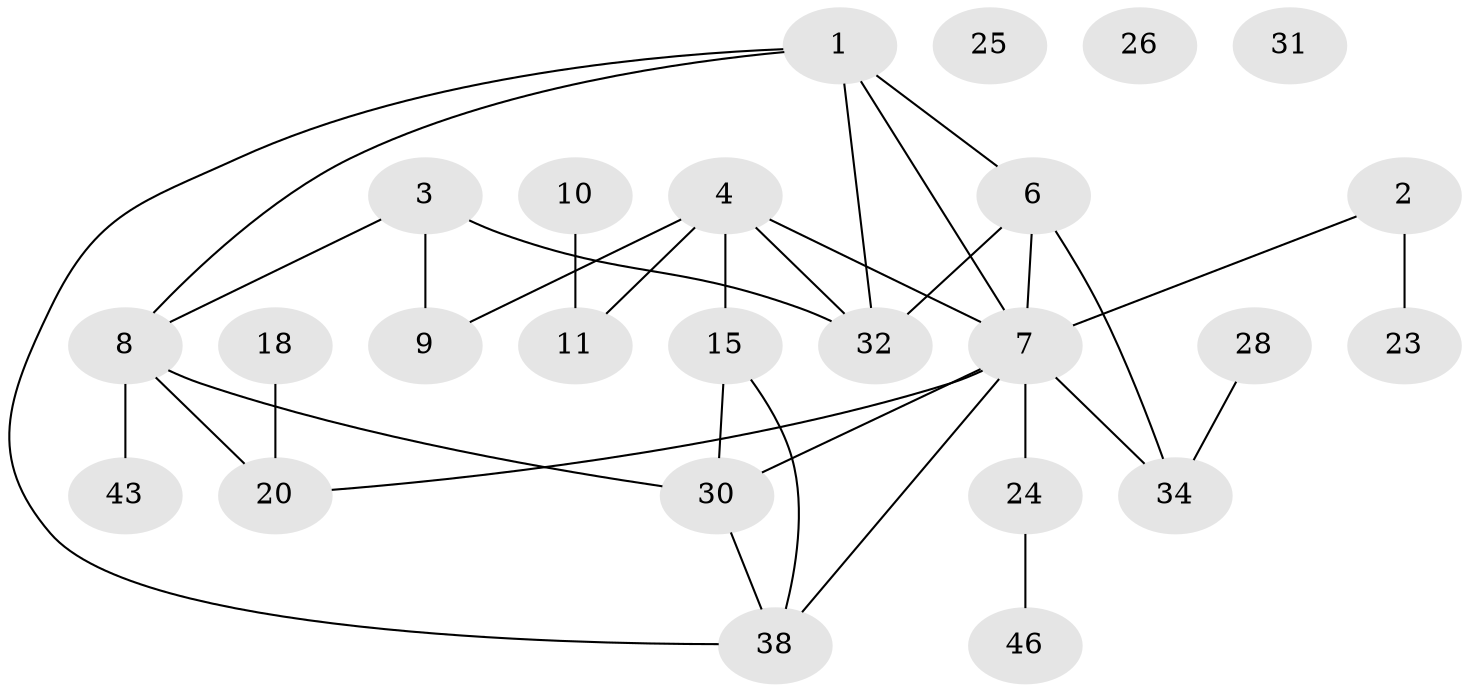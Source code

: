 // original degree distribution, {2: 0.3, 1: 0.22, 5: 0.12, 4: 0.14, 3: 0.14, 6: 0.02, 0: 0.06}
// Generated by graph-tools (version 1.1) at 2025/13/03/09/25 04:13:10]
// undirected, 25 vertices, 33 edges
graph export_dot {
graph [start="1"]
  node [color=gray90,style=filled];
  1 [super="+19"];
  2 [super="+37+14"];
  3 [super="+35"];
  4 [super="+5"];
  6 [super="+22"];
  7 [super="+21+13"];
  8;
  9 [super="+29"];
  10;
  11 [super="+12"];
  15 [super="+17"];
  18;
  20 [super="+27"];
  23;
  24 [super="+39"];
  25;
  26;
  28 [super="+40"];
  30 [super="+48"];
  31;
  32;
  34;
  38 [super="+47"];
  43;
  46;
  1 -- 7;
  1 -- 32;
  1 -- 8;
  1 -- 6;
  1 -- 38;
  2 -- 23 [weight=2];
  2 -- 7;
  3 -- 8;
  3 -- 32;
  3 -- 9;
  4 -- 32;
  4 -- 7;
  4 -- 9;
  4 -- 11;
  4 -- 15 [weight=2];
  6 -- 32;
  6 -- 34;
  6 -- 7;
  7 -- 24 [weight=3];
  7 -- 34;
  7 -- 30;
  7 -- 38;
  7 -- 20;
  8 -- 43;
  8 -- 30;
  8 -- 20;
  10 -- 11;
  15 -- 30 [weight=2];
  15 -- 38;
  18 -- 20;
  24 -- 46;
  28 -- 34;
  30 -- 38;
}
